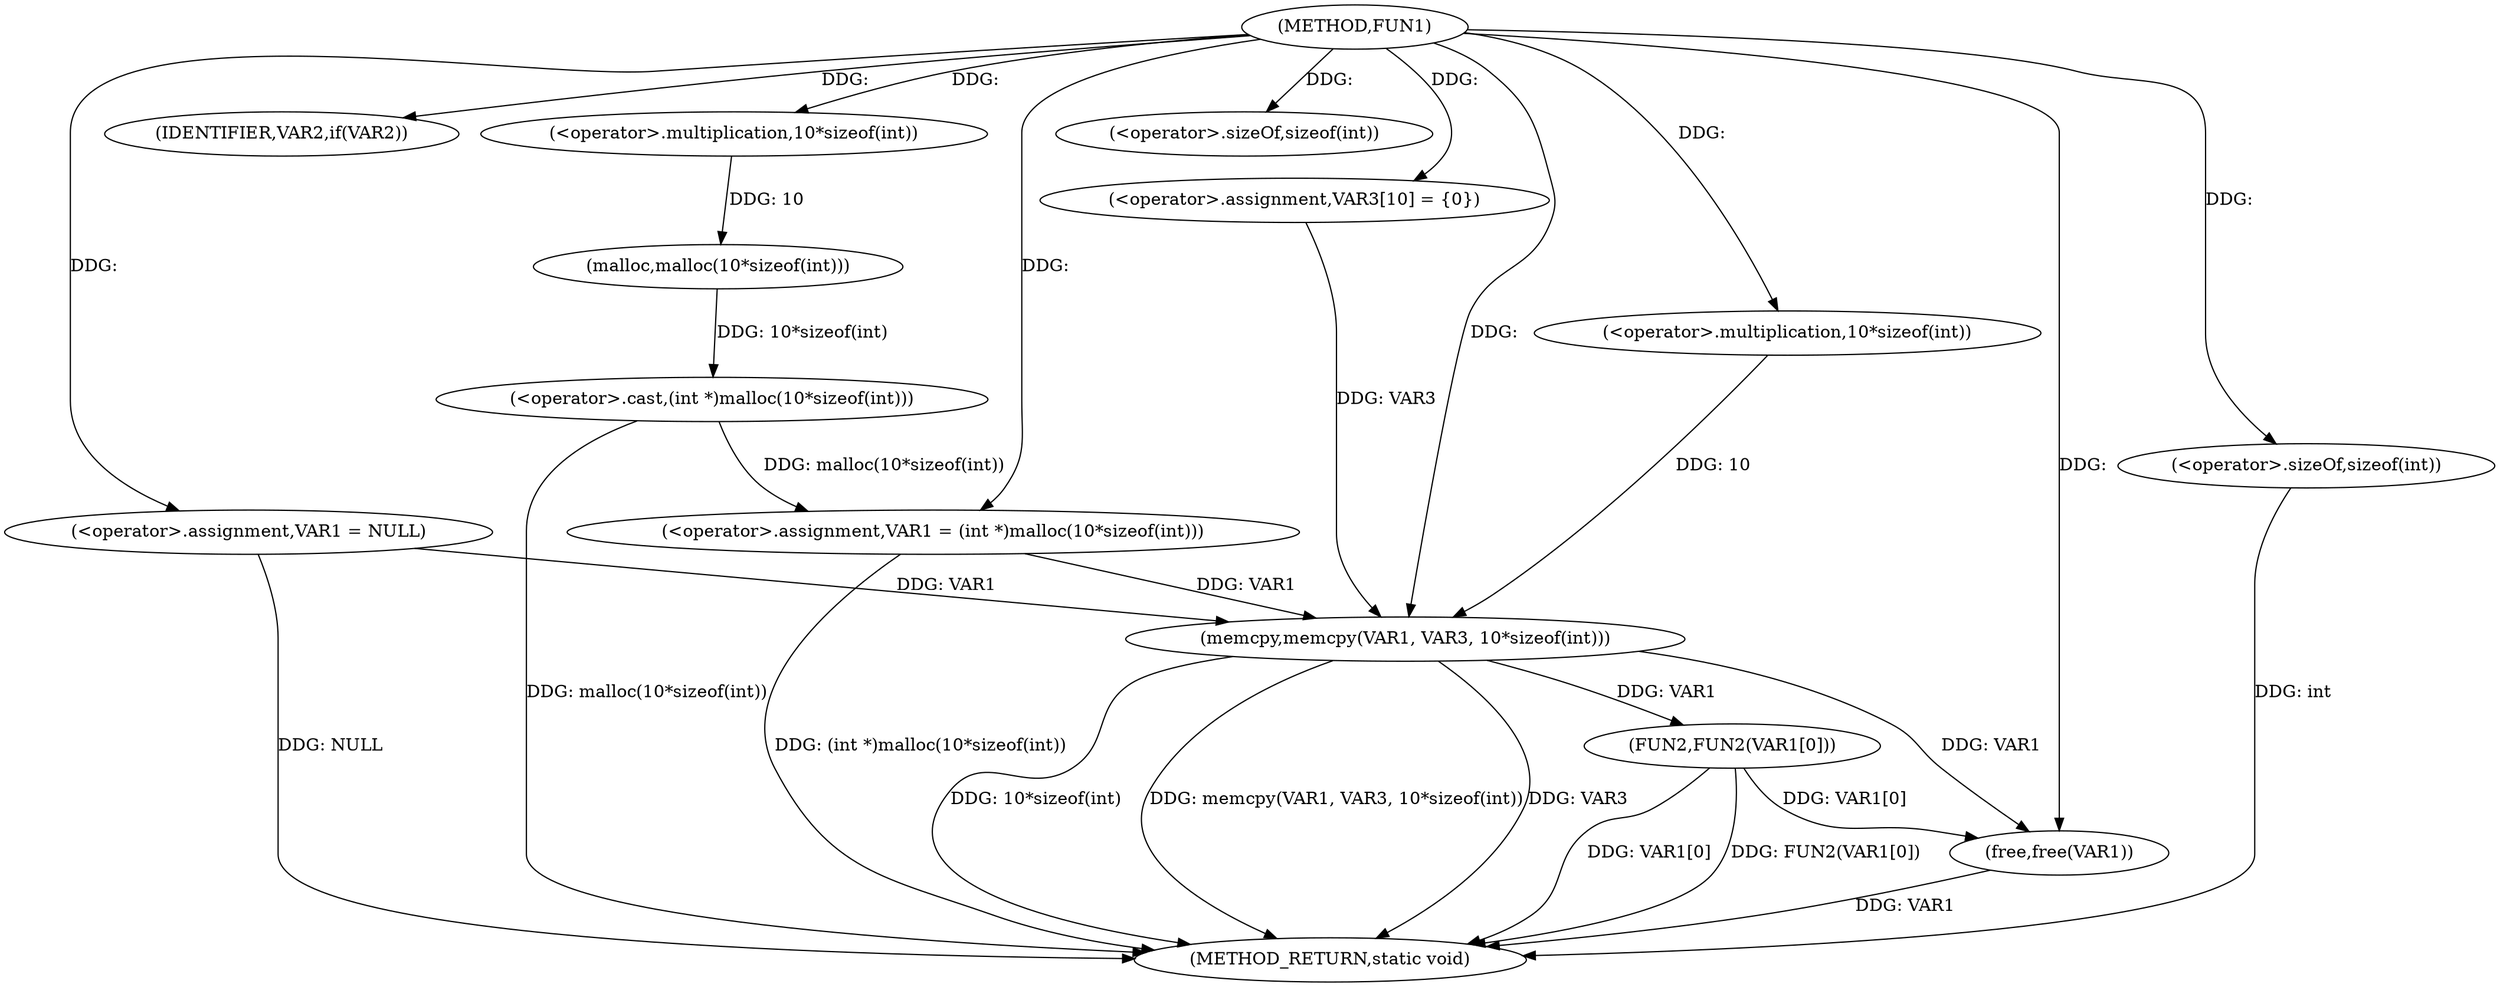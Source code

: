 digraph FUN1 {  
"1000100" [label = "(METHOD,FUN1)" ]
"1000135" [label = "(METHOD_RETURN,static void)" ]
"1000103" [label = "(<operator>.assignment,VAR1 = NULL)" ]
"1000107" [label = "(IDENTIFIER,VAR2,if(VAR2))" ]
"1000109" [label = "(<operator>.assignment,VAR1 = (int *)malloc(10*sizeof(int)))" ]
"1000111" [label = "(<operator>.cast,(int *)malloc(10*sizeof(int)))" ]
"1000113" [label = "(malloc,malloc(10*sizeof(int)))" ]
"1000114" [label = "(<operator>.multiplication,10*sizeof(int))" ]
"1000116" [label = "(<operator>.sizeOf,sizeof(int))" ]
"1000120" [label = "(<operator>.assignment,VAR3[10] = {0})" ]
"1000122" [label = "(memcpy,memcpy(VAR1, VAR3, 10*sizeof(int)))" ]
"1000125" [label = "(<operator>.multiplication,10*sizeof(int))" ]
"1000127" [label = "(<operator>.sizeOf,sizeof(int))" ]
"1000129" [label = "(FUN2,FUN2(VAR1[0]))" ]
"1000133" [label = "(free,free(VAR1))" ]
  "1000129" -> "1000135"  [ label = "DDG: VAR1[0]"] 
  "1000122" -> "1000135"  [ label = "DDG: 10*sizeof(int)"] 
  "1000103" -> "1000135"  [ label = "DDG: NULL"] 
  "1000122" -> "1000135"  [ label = "DDG: memcpy(VAR1, VAR3, 10*sizeof(int))"] 
  "1000127" -> "1000135"  [ label = "DDG: int"] 
  "1000109" -> "1000135"  [ label = "DDG: (int *)malloc(10*sizeof(int))"] 
  "1000122" -> "1000135"  [ label = "DDG: VAR3"] 
  "1000129" -> "1000135"  [ label = "DDG: FUN2(VAR1[0])"] 
  "1000133" -> "1000135"  [ label = "DDG: VAR1"] 
  "1000111" -> "1000135"  [ label = "DDG: malloc(10*sizeof(int))"] 
  "1000100" -> "1000103"  [ label = "DDG: "] 
  "1000100" -> "1000107"  [ label = "DDG: "] 
  "1000111" -> "1000109"  [ label = "DDG: malloc(10*sizeof(int))"] 
  "1000100" -> "1000109"  [ label = "DDG: "] 
  "1000113" -> "1000111"  [ label = "DDG: 10*sizeof(int)"] 
  "1000114" -> "1000113"  [ label = "DDG: 10"] 
  "1000100" -> "1000114"  [ label = "DDG: "] 
  "1000100" -> "1000116"  [ label = "DDG: "] 
  "1000100" -> "1000120"  [ label = "DDG: "] 
  "1000103" -> "1000122"  [ label = "DDG: VAR1"] 
  "1000109" -> "1000122"  [ label = "DDG: VAR1"] 
  "1000100" -> "1000122"  [ label = "DDG: "] 
  "1000120" -> "1000122"  [ label = "DDG: VAR3"] 
  "1000125" -> "1000122"  [ label = "DDG: 10"] 
  "1000100" -> "1000125"  [ label = "DDG: "] 
  "1000100" -> "1000127"  [ label = "DDG: "] 
  "1000122" -> "1000129"  [ label = "DDG: VAR1"] 
  "1000129" -> "1000133"  [ label = "DDG: VAR1[0]"] 
  "1000122" -> "1000133"  [ label = "DDG: VAR1"] 
  "1000100" -> "1000133"  [ label = "DDG: "] 
}
